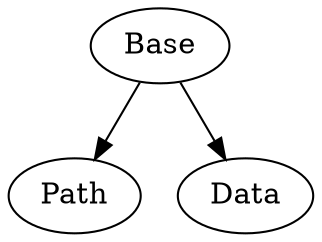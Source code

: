 # 左は単純、右は複雑。上は純粋的、下は複雑的。
# neato を使用せよ。

digraph G {
    Base -> Path;
    Base -> Data;

    Base [pos = "0,0", pin = true];
    Path [pos = "4,0", pin = true];
    Data [pos = "2,-2", pin = true];
}

